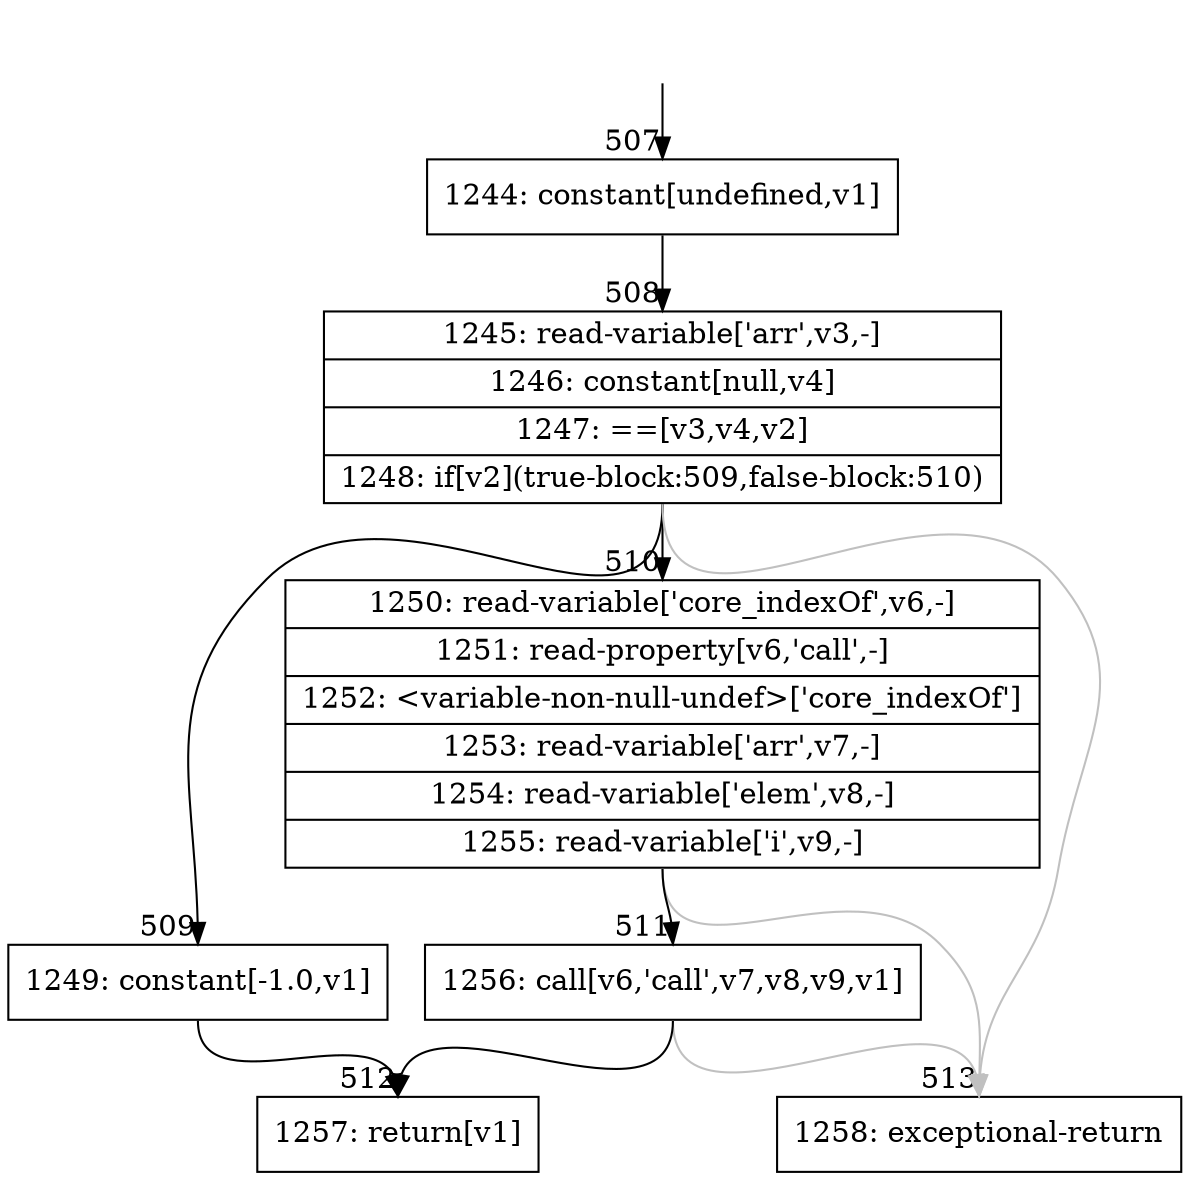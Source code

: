digraph {
rankdir="TD"
BB_entry38[shape=none,label=""];
BB_entry38 -> BB507 [tailport=s, headport=n, headlabel="    507"]
BB507 [shape=record label="{1244: constant[undefined,v1]}" ] 
BB507 -> BB508 [tailport=s, headport=n, headlabel="      508"]
BB508 [shape=record label="{1245: read-variable['arr',v3,-]|1246: constant[null,v4]|1247: ==[v3,v4,v2]|1248: if[v2](true-block:509,false-block:510)}" ] 
BB508 -> BB509 [tailport=s, headport=n, headlabel="      509"]
BB508 -> BB510 [tailport=s, headport=n, headlabel="      510"]
BB508 -> BB513 [tailport=s, headport=n, color=gray, headlabel="      513"]
BB509 [shape=record label="{1249: constant[-1.0,v1]}" ] 
BB509 -> BB512 [tailport=s, headport=n, headlabel="      512"]
BB510 [shape=record label="{1250: read-variable['core_indexOf',v6,-]|1251: read-property[v6,'call',-]|1252: \<variable-non-null-undef\>['core_indexOf']|1253: read-variable['arr',v7,-]|1254: read-variable['elem',v8,-]|1255: read-variable['i',v9,-]}" ] 
BB510 -> BB511 [tailport=s, headport=n, headlabel="      511"]
BB510 -> BB513 [tailport=s, headport=n, color=gray]
BB511 [shape=record label="{1256: call[v6,'call',v7,v8,v9,v1]}" ] 
BB511 -> BB512 [tailport=s, headport=n]
BB511 -> BB513 [tailport=s, headport=n, color=gray]
BB512 [shape=record label="{1257: return[v1]}" ] 
BB513 [shape=record label="{1258: exceptional-return}" ] 
}
